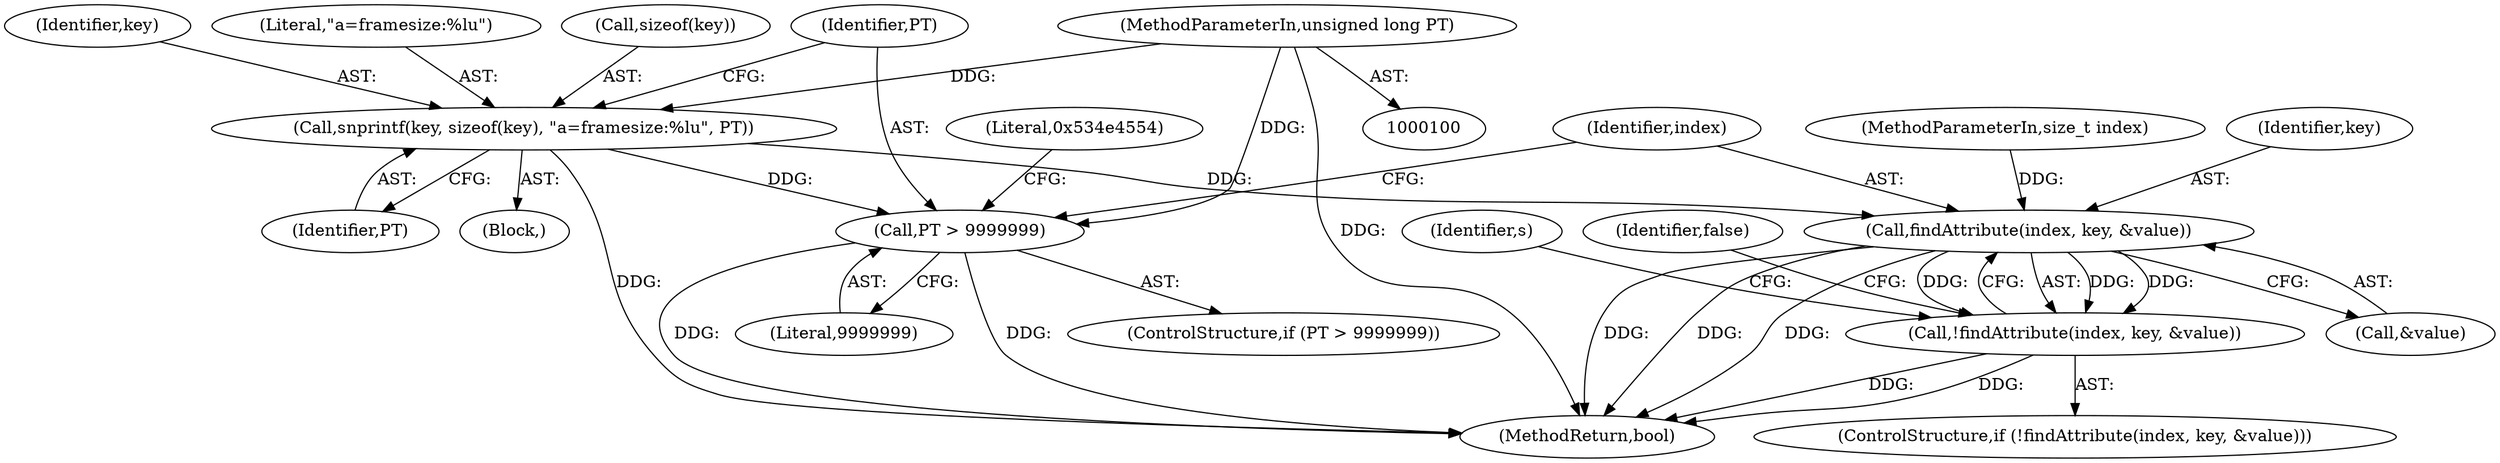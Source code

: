 digraph "0_Android_68f67ef6cf1f41e77337be3bc4bff91f3a3c6324@API" {
"1000115" [label="(Call,snprintf(key, sizeof(key), \"a=framesize:%lu\", PT))"];
"1000102" [label="(MethodParameterIn,unsigned long PT)"];
"1000122" [label="(Call,PT > 9999999)"];
"1000132" [label="(Call,findAttribute(index, key, &value))"];
"1000131" [label="(Call,!findAttribute(index, key, &value))"];
"1000121" [label="(ControlStructure,if (PT > 9999999))"];
"1000124" [label="(Literal,9999999)"];
"1000132" [label="(Call,findAttribute(index, key, &value))"];
"1000130" [label="(ControlStructure,if (!findAttribute(index, key, &value)))"];
"1000105" [label="(Block,)"];
"1000115" [label="(Call,snprintf(key, sizeof(key), \"a=framesize:%lu\", PT))"];
"1000122" [label="(Call,PT > 9999999)"];
"1000116" [label="(Identifier,key)"];
"1000131" [label="(Call,!findAttribute(index, key, &value))"];
"1000101" [label="(MethodParameterIn,size_t index)"];
"1000135" [label="(Call,&value)"];
"1000102" [label="(MethodParameterIn,unsigned long PT)"];
"1000133" [label="(Identifier,index)"];
"1000119" [label="(Literal,\"a=framesize:%lu\")"];
"1000120" [label="(Identifier,PT)"];
"1000142" [label="(Identifier,s)"];
"1000139" [label="(Identifier,false)"];
"1000117" [label="(Call,sizeof(key))"];
"1000127" [label="(Literal,0x534e4554)"];
"1000182" [label="(MethodReturn,bool)"];
"1000123" [label="(Identifier,PT)"];
"1000134" [label="(Identifier,key)"];
"1000115" -> "1000105"  [label="AST: "];
"1000115" -> "1000120"  [label="CFG: "];
"1000116" -> "1000115"  [label="AST: "];
"1000117" -> "1000115"  [label="AST: "];
"1000119" -> "1000115"  [label="AST: "];
"1000120" -> "1000115"  [label="AST: "];
"1000123" -> "1000115"  [label="CFG: "];
"1000115" -> "1000182"  [label="DDG: "];
"1000102" -> "1000115"  [label="DDG: "];
"1000115" -> "1000122"  [label="DDG: "];
"1000115" -> "1000132"  [label="DDG: "];
"1000102" -> "1000100"  [label="AST: "];
"1000102" -> "1000182"  [label="DDG: "];
"1000102" -> "1000122"  [label="DDG: "];
"1000122" -> "1000121"  [label="AST: "];
"1000122" -> "1000124"  [label="CFG: "];
"1000123" -> "1000122"  [label="AST: "];
"1000124" -> "1000122"  [label="AST: "];
"1000127" -> "1000122"  [label="CFG: "];
"1000133" -> "1000122"  [label="CFG: "];
"1000122" -> "1000182"  [label="DDG: "];
"1000122" -> "1000182"  [label="DDG: "];
"1000132" -> "1000131"  [label="AST: "];
"1000132" -> "1000135"  [label="CFG: "];
"1000133" -> "1000132"  [label="AST: "];
"1000134" -> "1000132"  [label="AST: "];
"1000135" -> "1000132"  [label="AST: "];
"1000131" -> "1000132"  [label="CFG: "];
"1000132" -> "1000182"  [label="DDG: "];
"1000132" -> "1000182"  [label="DDG: "];
"1000132" -> "1000182"  [label="DDG: "];
"1000132" -> "1000131"  [label="DDG: "];
"1000132" -> "1000131"  [label="DDG: "];
"1000132" -> "1000131"  [label="DDG: "];
"1000101" -> "1000132"  [label="DDG: "];
"1000131" -> "1000130"  [label="AST: "];
"1000139" -> "1000131"  [label="CFG: "];
"1000142" -> "1000131"  [label="CFG: "];
"1000131" -> "1000182"  [label="DDG: "];
"1000131" -> "1000182"  [label="DDG: "];
}
